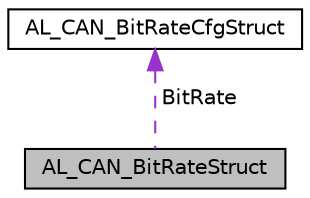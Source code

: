 digraph "AL_CAN_BitRateStruct"
{
  edge [fontname="Helvetica",fontsize="10",labelfontname="Helvetica",labelfontsize="10"];
  node [fontname="Helvetica",fontsize="10",shape=record];
  Node1 [label="AL_CAN_BitRateStruct",height=0.2,width=0.4,color="black", fillcolor="grey75", style="filled", fontcolor="black"];
  Node2 -> Node1 [dir="back",color="darkorchid3",fontsize="10",style="dashed",label=" BitRate" ,fontname="Helvetica"];
  Node2 [label="AL_CAN_BitRateCfgStruct",height=0.2,width=0.4,color="black", fillcolor="white", style="filled",URL="$structAL__CAN__BitRateCfgStruct.html",tooltip="Frame bit rate struct. "];
}
